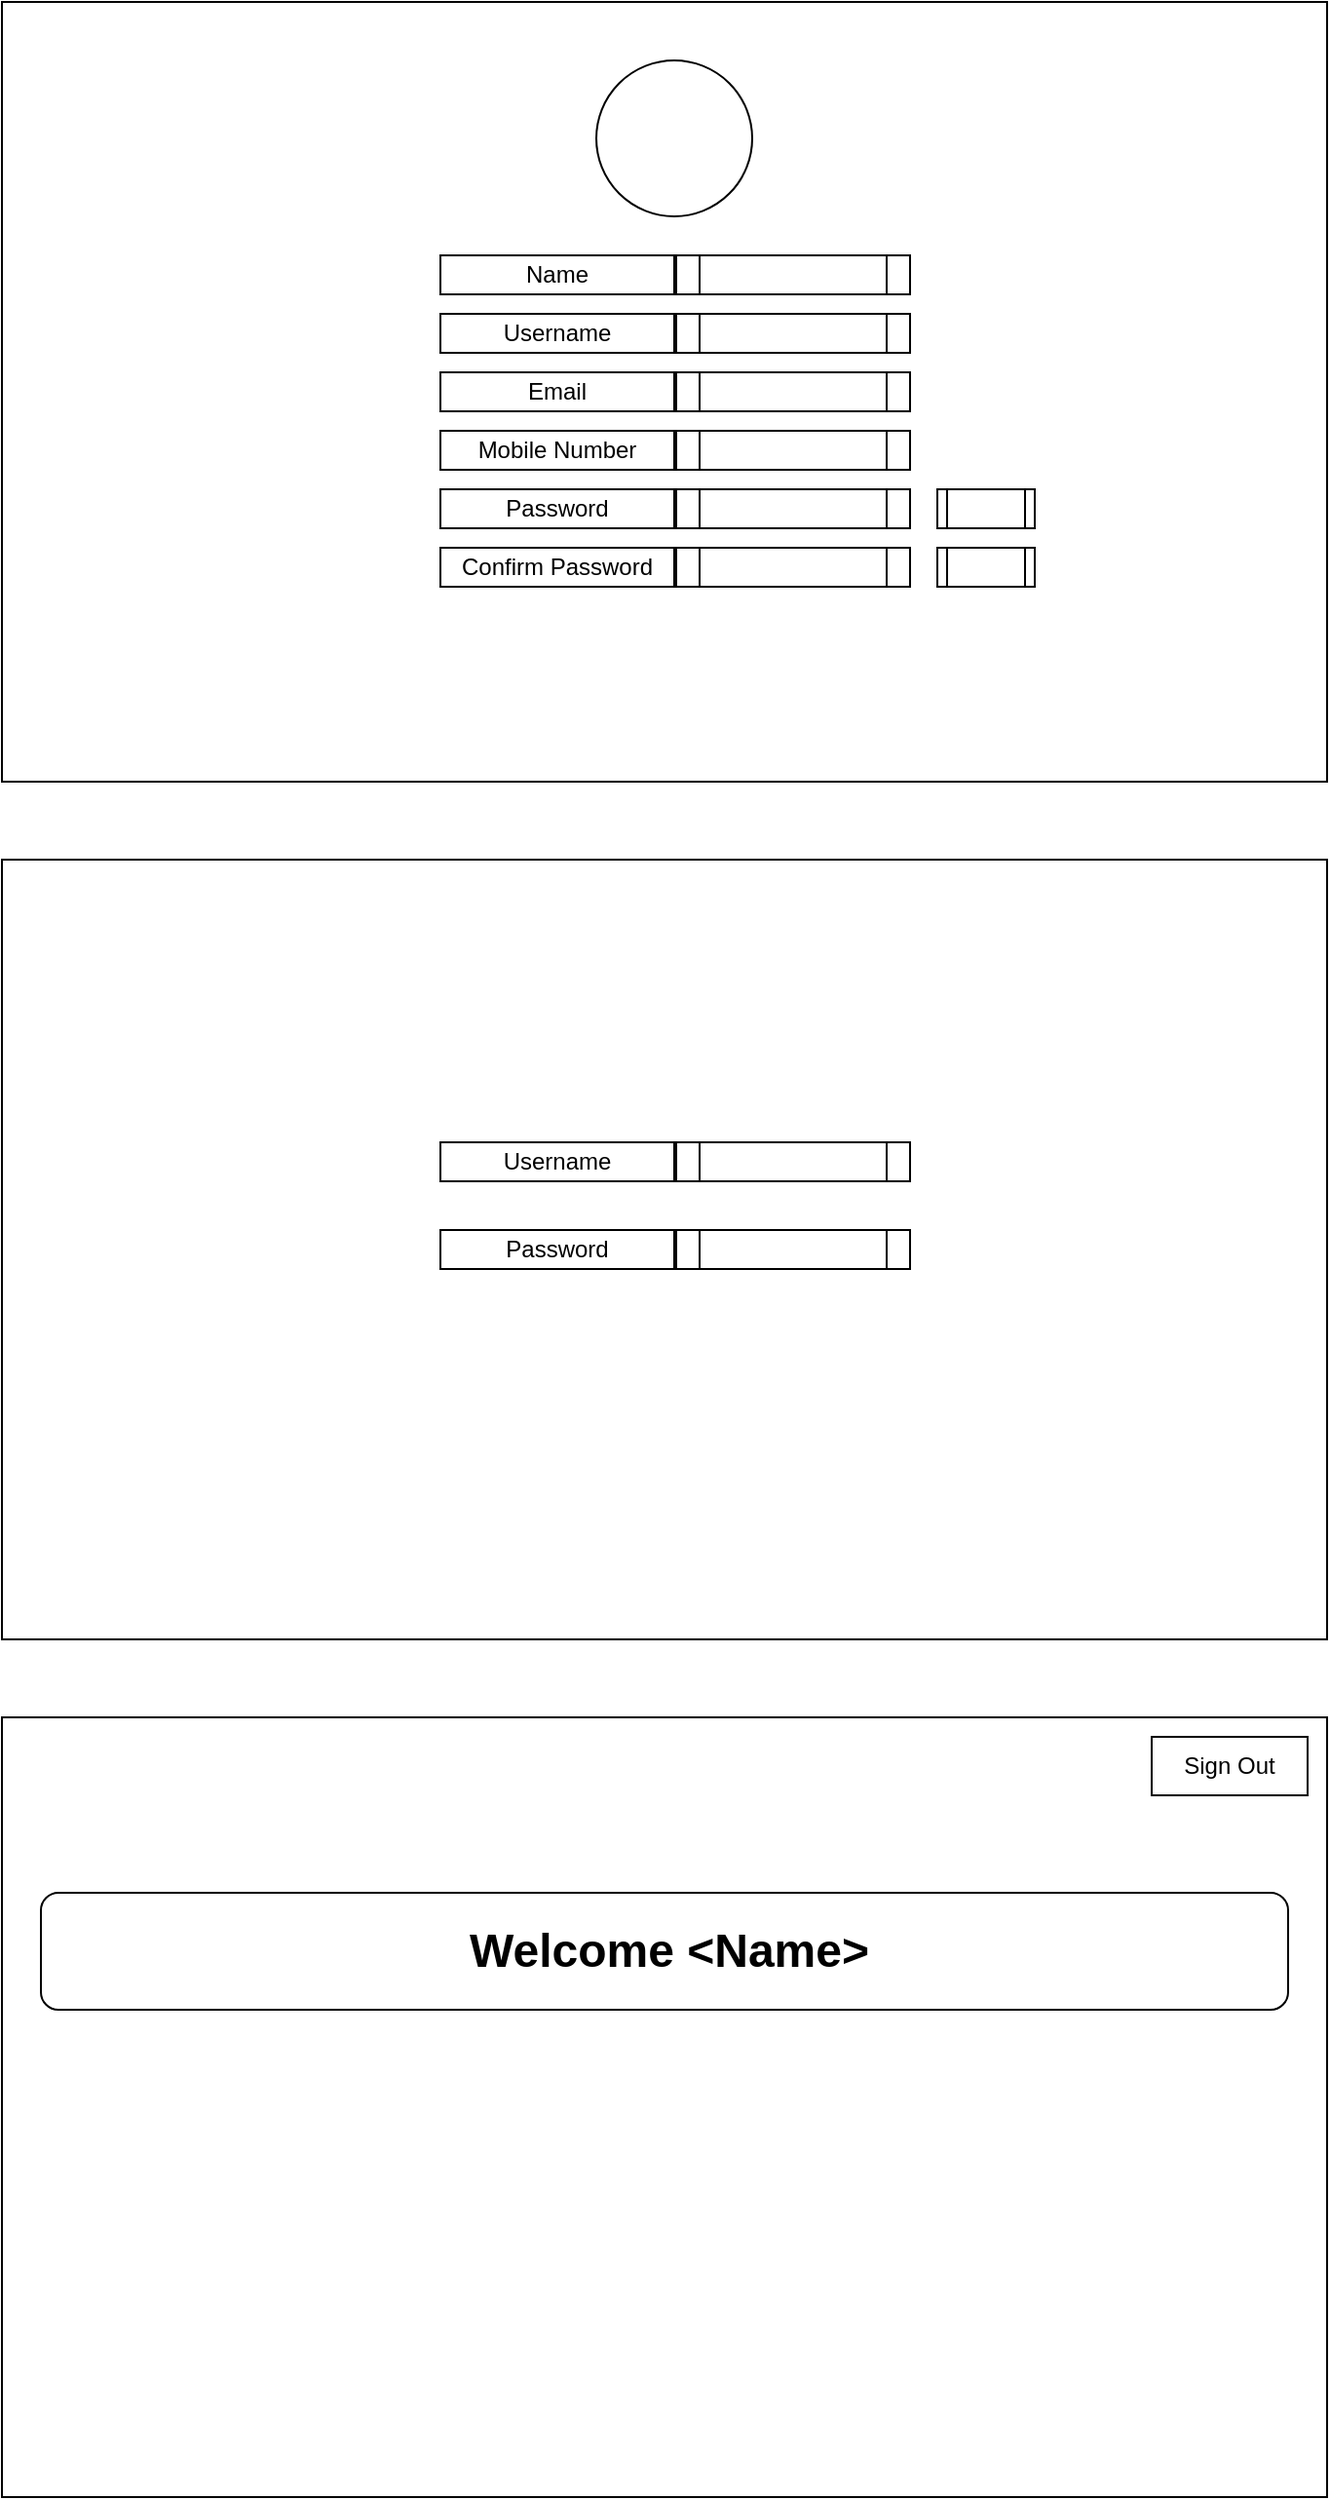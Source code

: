 <mxfile version="14.9.6" type="device"><diagram id="-3OvXS9-aW5MuMqV3sl4" name="Page-1"><mxGraphModel dx="1278" dy="599" grid="1" gridSize="10" guides="1" tooltips="1" connect="1" arrows="1" fold="1" page="1" pageScale="1" pageWidth="850" pageHeight="1100" math="0" shadow="0"><root><mxCell id="0"/><mxCell id="1" parent="0"/><mxCell id="GC8MhMG9PL4L4vTAwBIM-2" value="" style="rounded=0;whiteSpace=wrap;html=1;" vertex="1" parent="1"><mxGeometry x="80" y="40" width="680" height="400" as="geometry"/></mxCell><mxCell id="GC8MhMG9PL4L4vTAwBIM-3" value="" style="ellipse;whiteSpace=wrap;html=1;aspect=fixed;" vertex="1" parent="1"><mxGeometry x="385" y="70" width="80" height="80" as="geometry"/></mxCell><mxCell id="GC8MhMG9PL4L4vTAwBIM-4" value="Name" style="rounded=0;whiteSpace=wrap;html=1;" vertex="1" parent="1"><mxGeometry x="305" y="170" width="120" height="20" as="geometry"/></mxCell><mxCell id="GC8MhMG9PL4L4vTAwBIM-5" value="" style="shape=process;whiteSpace=wrap;html=1;backgroundOutline=1;" vertex="1" parent="1"><mxGeometry x="426" y="170" width="120" height="20" as="geometry"/></mxCell><mxCell id="GC8MhMG9PL4L4vTAwBIM-6" value="Username" style="rounded=0;whiteSpace=wrap;html=1;" vertex="1" parent="1"><mxGeometry x="305" y="200" width="120" height="20" as="geometry"/></mxCell><mxCell id="GC8MhMG9PL4L4vTAwBIM-7" value="" style="shape=process;whiteSpace=wrap;html=1;backgroundOutline=1;" vertex="1" parent="1"><mxGeometry x="426" y="200" width="120" height="20" as="geometry"/></mxCell><mxCell id="GC8MhMG9PL4L4vTAwBIM-16" value="Email" style="rounded=0;whiteSpace=wrap;html=1;" vertex="1" parent="1"><mxGeometry x="305" y="230" width="120" height="20" as="geometry"/></mxCell><mxCell id="GC8MhMG9PL4L4vTAwBIM-17" value="" style="shape=process;whiteSpace=wrap;html=1;backgroundOutline=1;" vertex="1" parent="1"><mxGeometry x="426" y="230" width="120" height="20" as="geometry"/></mxCell><mxCell id="GC8MhMG9PL4L4vTAwBIM-18" value="Mobile Number" style="rounded=0;whiteSpace=wrap;html=1;" vertex="1" parent="1"><mxGeometry x="305" y="260" width="120" height="20" as="geometry"/></mxCell><mxCell id="GC8MhMG9PL4L4vTAwBIM-19" value="" style="shape=process;whiteSpace=wrap;html=1;backgroundOutline=1;" vertex="1" parent="1"><mxGeometry x="426" y="260" width="120" height="20" as="geometry"/></mxCell><mxCell id="GC8MhMG9PL4L4vTAwBIM-20" value="Password" style="rounded=0;whiteSpace=wrap;html=1;" vertex="1" parent="1"><mxGeometry x="305" y="290" width="120" height="20" as="geometry"/></mxCell><mxCell id="GC8MhMG9PL4L4vTAwBIM-21" value="" style="shape=process;whiteSpace=wrap;html=1;backgroundOutline=1;" vertex="1" parent="1"><mxGeometry x="426" y="290" width="120" height="20" as="geometry"/></mxCell><mxCell id="GC8MhMG9PL4L4vTAwBIM-22" value="Confirm Password" style="rounded=0;whiteSpace=wrap;html=1;" vertex="1" parent="1"><mxGeometry x="305" y="320" width="120" height="20" as="geometry"/></mxCell><mxCell id="GC8MhMG9PL4L4vTAwBIM-23" value="" style="shape=process;whiteSpace=wrap;html=1;backgroundOutline=1;" vertex="1" parent="1"><mxGeometry x="426" y="320" width="120" height="20" as="geometry"/></mxCell><mxCell id="GC8MhMG9PL4L4vTAwBIM-25" value="" style="shape=process;whiteSpace=wrap;html=1;backgroundOutline=1;" vertex="1" parent="1"><mxGeometry x="560" y="290" width="50" height="20" as="geometry"/></mxCell><mxCell id="GC8MhMG9PL4L4vTAwBIM-26" value="" style="shape=process;whiteSpace=wrap;html=1;backgroundOutline=1;" vertex="1" parent="1"><mxGeometry x="560" y="320" width="50" height="20" as="geometry"/></mxCell><mxCell id="GC8MhMG9PL4L4vTAwBIM-28" value="" style="rounded=0;whiteSpace=wrap;html=1;" vertex="1" parent="1"><mxGeometry x="80" y="480" width="680" height="400" as="geometry"/></mxCell><mxCell id="GC8MhMG9PL4L4vTAwBIM-29" value="Username" style="rounded=0;whiteSpace=wrap;html=1;" vertex="1" parent="1"><mxGeometry x="305" y="625" width="120" height="20" as="geometry"/></mxCell><mxCell id="GC8MhMG9PL4L4vTAwBIM-30" value="" style="shape=process;whiteSpace=wrap;html=1;backgroundOutline=1;" vertex="1" parent="1"><mxGeometry x="426" y="625" width="120" height="20" as="geometry"/></mxCell><mxCell id="GC8MhMG9PL4L4vTAwBIM-31" value="Password" style="rounded=0;whiteSpace=wrap;html=1;" vertex="1" parent="1"><mxGeometry x="305" y="670" width="120" height="20" as="geometry"/></mxCell><mxCell id="GC8MhMG9PL4L4vTAwBIM-32" value="" style="shape=process;whiteSpace=wrap;html=1;backgroundOutline=1;" vertex="1" parent="1"><mxGeometry x="426" y="670" width="120" height="20" as="geometry"/></mxCell><mxCell id="GC8MhMG9PL4L4vTAwBIM-33" value="" style="rounded=0;whiteSpace=wrap;html=1;" vertex="1" parent="1"><mxGeometry x="80" y="920" width="680" height="400" as="geometry"/></mxCell><mxCell id="GC8MhMG9PL4L4vTAwBIM-34" value="" style="rounded=1;whiteSpace=wrap;html=1;" vertex="1" parent="1"><mxGeometry x="100" y="1010" width="640" height="60" as="geometry"/></mxCell><mxCell id="GC8MhMG9PL4L4vTAwBIM-35" value="&lt;h1&gt;Welcome &amp;lt;Name&amp;gt;&lt;/h1&gt;" style="text;html=1;strokeColor=none;fillColor=none;spacing=5;spacingTop=-20;whiteSpace=wrap;overflow=hidden;rounded=0;" vertex="1" parent="1"><mxGeometry x="315" y="1020" width="220" height="40" as="geometry"/></mxCell><mxCell id="GC8MhMG9PL4L4vTAwBIM-36" value="Sign Out" style="rounded=0;whiteSpace=wrap;html=1;" vertex="1" parent="1"><mxGeometry x="670" y="930" width="80" height="30" as="geometry"/></mxCell></root></mxGraphModel></diagram></mxfile>